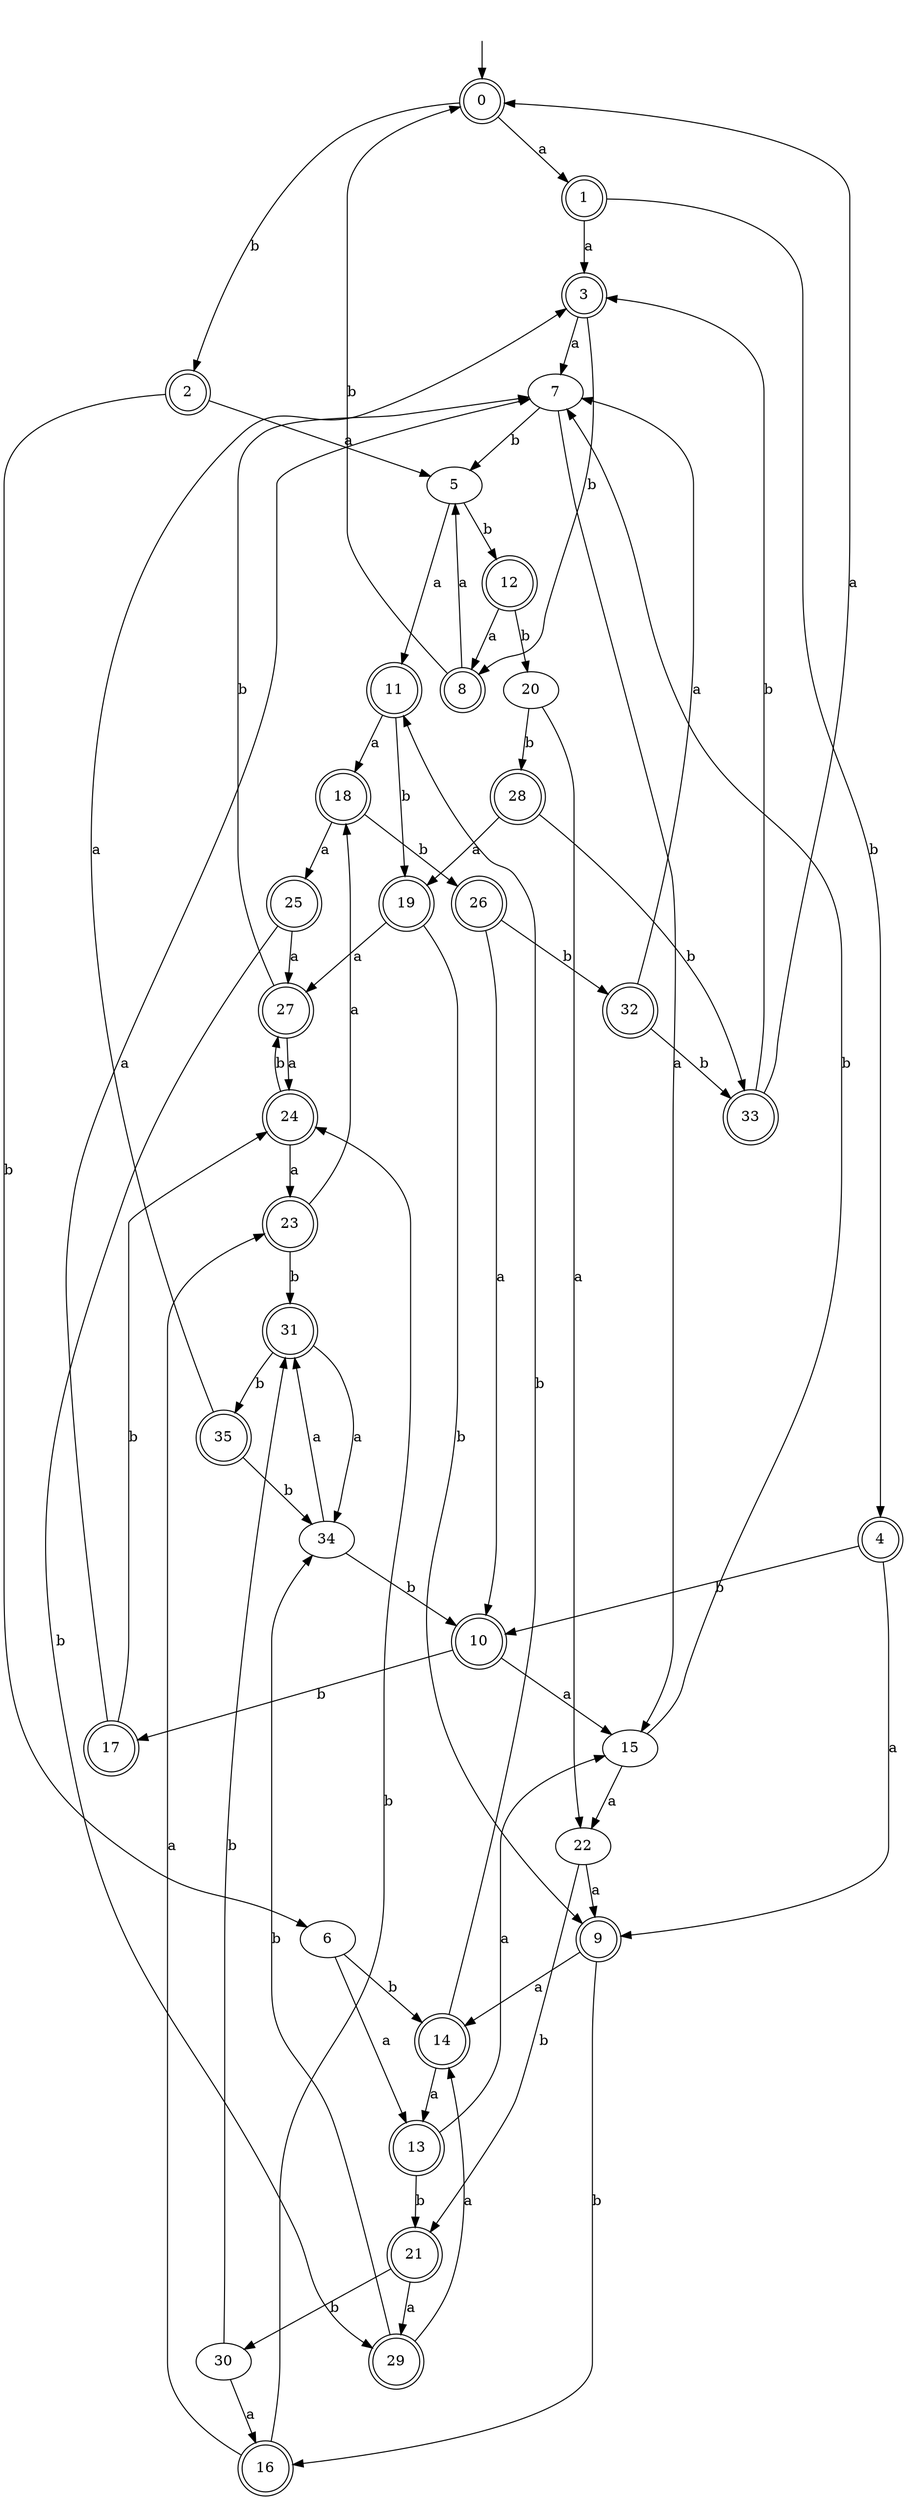 digraph RandomDFA {
  __start0 [label="", shape=none];
  __start0 -> 0 [label=""];
  0 [shape=circle] [shape=doublecircle]
  0 -> 1 [label="a"]
  0 -> 2 [label="b"]
  1 [shape=doublecircle]
  1 -> 3 [label="a"]
  1 -> 4 [label="b"]
  2 [shape=doublecircle]
  2 -> 5 [label="a"]
  2 -> 6 [label="b"]
  3 [shape=doublecircle]
  3 -> 7 [label="a"]
  3 -> 8 [label="b"]
  4 [shape=doublecircle]
  4 -> 9 [label="a"]
  4 -> 10 [label="b"]
  5
  5 -> 11 [label="a"]
  5 -> 12 [label="b"]
  6
  6 -> 13 [label="a"]
  6 -> 14 [label="b"]
  7
  7 -> 15 [label="a"]
  7 -> 5 [label="b"]
  8 [shape=doublecircle]
  8 -> 5 [label="a"]
  8 -> 0 [label="b"]
  9 [shape=doublecircle]
  9 -> 14 [label="a"]
  9 -> 16 [label="b"]
  10 [shape=doublecircle]
  10 -> 15 [label="a"]
  10 -> 17 [label="b"]
  11 [shape=doublecircle]
  11 -> 18 [label="a"]
  11 -> 19 [label="b"]
  12 [shape=doublecircle]
  12 -> 8 [label="a"]
  12 -> 20 [label="b"]
  13 [shape=doublecircle]
  13 -> 15 [label="a"]
  13 -> 21 [label="b"]
  14 [shape=doublecircle]
  14 -> 13 [label="a"]
  14 -> 11 [label="b"]
  15
  15 -> 22 [label="a"]
  15 -> 7 [label="b"]
  16 [shape=doublecircle]
  16 -> 23 [label="a"]
  16 -> 24 [label="b"]
  17 [shape=doublecircle]
  17 -> 7 [label="a"]
  17 -> 24 [label="b"]
  18 [shape=doublecircle]
  18 -> 25 [label="a"]
  18 -> 26 [label="b"]
  19 [shape=doublecircle]
  19 -> 27 [label="a"]
  19 -> 9 [label="b"]
  20
  20 -> 22 [label="a"]
  20 -> 28 [label="b"]
  21 [shape=doublecircle]
  21 -> 29 [label="a"]
  21 -> 30 [label="b"]
  22
  22 -> 9 [label="a"]
  22 -> 21 [label="b"]
  23 [shape=doublecircle]
  23 -> 18 [label="a"]
  23 -> 31 [label="b"]
  24 [shape=doublecircle]
  24 -> 23 [label="a"]
  24 -> 27 [label="b"]
  25 [shape=doublecircle]
  25 -> 27 [label="a"]
  25 -> 29 [label="b"]
  26 [shape=doublecircle]
  26 -> 10 [label="a"]
  26 -> 32 [label="b"]
  27 [shape=doublecircle]
  27 -> 24 [label="a"]
  27 -> 7 [label="b"]
  28 [shape=doublecircle]
  28 -> 19 [label="a"]
  28 -> 33 [label="b"]
  29 [shape=doublecircle]
  29 -> 14 [label="a"]
  29 -> 34 [label="b"]
  30
  30 -> 16 [label="a"]
  30 -> 31 [label="b"]
  31 [shape=doublecircle]
  31 -> 34 [label="a"]
  31 -> 35 [label="b"]
  32 [shape=doublecircle]
  32 -> 7 [label="a"]
  32 -> 33 [label="b"]
  33 [shape=doublecircle]
  33 -> 0 [label="a"]
  33 -> 3 [label="b"]
  34
  34 -> 31 [label="a"]
  34 -> 10 [label="b"]
  35 [shape=doublecircle]
  35 -> 3 [label="a"]
  35 -> 34 [label="b"]
}
